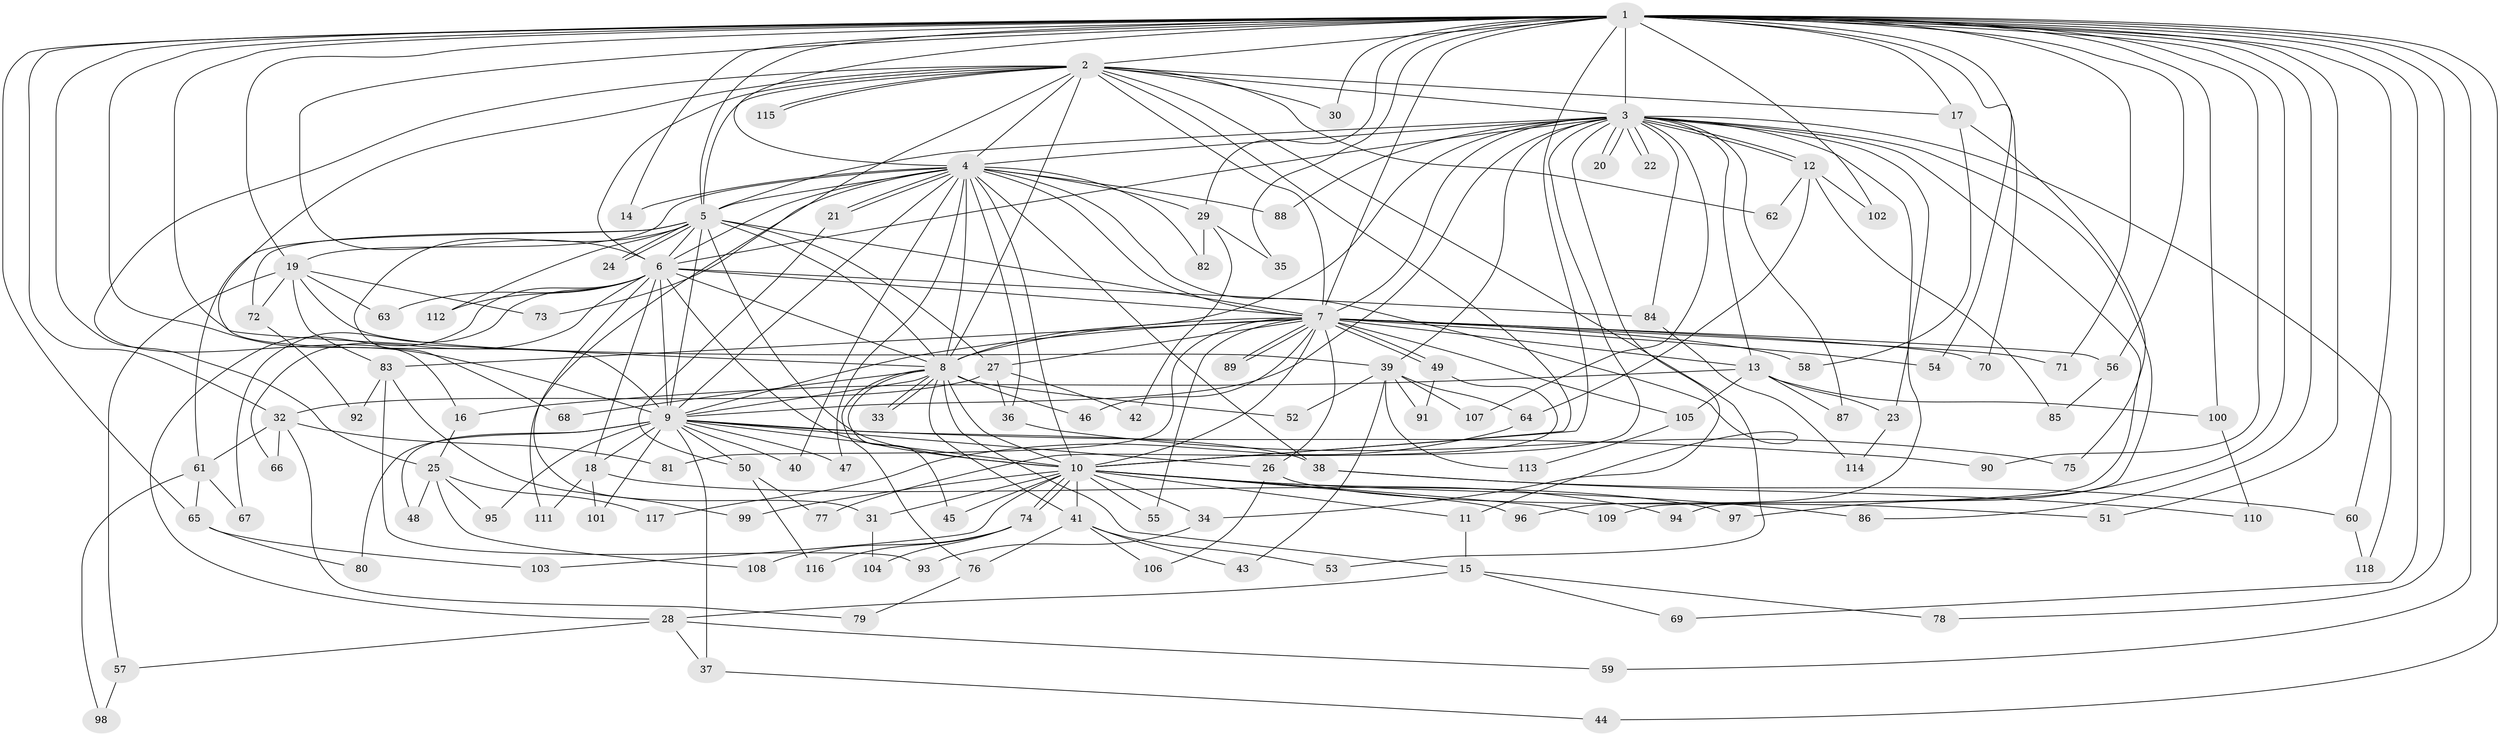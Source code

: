 // Generated by graph-tools (version 1.1) at 2025/13/03/09/25 04:13:43]
// undirected, 118 vertices, 261 edges
graph export_dot {
graph [start="1"]
  node [color=gray90,style=filled];
  1;
  2;
  3;
  4;
  5;
  6;
  7;
  8;
  9;
  10;
  11;
  12;
  13;
  14;
  15;
  16;
  17;
  18;
  19;
  20;
  21;
  22;
  23;
  24;
  25;
  26;
  27;
  28;
  29;
  30;
  31;
  32;
  33;
  34;
  35;
  36;
  37;
  38;
  39;
  40;
  41;
  42;
  43;
  44;
  45;
  46;
  47;
  48;
  49;
  50;
  51;
  52;
  53;
  54;
  55;
  56;
  57;
  58;
  59;
  60;
  61;
  62;
  63;
  64;
  65;
  66;
  67;
  68;
  69;
  70;
  71;
  72;
  73;
  74;
  75;
  76;
  77;
  78;
  79;
  80;
  81;
  82;
  83;
  84;
  85;
  86;
  87;
  88;
  89;
  90;
  91;
  92;
  93;
  94;
  95;
  96;
  97;
  98;
  99;
  100;
  101;
  102;
  103;
  104;
  105;
  106;
  107;
  108;
  109;
  110;
  111;
  112;
  113;
  114;
  115;
  116;
  117;
  118;
  1 -- 2;
  1 -- 3;
  1 -- 4;
  1 -- 5;
  1 -- 6;
  1 -- 7;
  1 -- 8;
  1 -- 9;
  1 -- 10;
  1 -- 14;
  1 -- 17;
  1 -- 19;
  1 -- 25;
  1 -- 29;
  1 -- 30;
  1 -- 32;
  1 -- 35;
  1 -- 44;
  1 -- 51;
  1 -- 54;
  1 -- 56;
  1 -- 59;
  1 -- 60;
  1 -- 65;
  1 -- 69;
  1 -- 70;
  1 -- 71;
  1 -- 78;
  1 -- 86;
  1 -- 90;
  1 -- 97;
  1 -- 100;
  1 -- 102;
  2 -- 3;
  2 -- 4;
  2 -- 5;
  2 -- 6;
  2 -- 7;
  2 -- 8;
  2 -- 9;
  2 -- 10;
  2 -- 16;
  2 -- 17;
  2 -- 30;
  2 -- 53;
  2 -- 62;
  2 -- 111;
  2 -- 115;
  2 -- 115;
  3 -- 4;
  3 -- 5;
  3 -- 6;
  3 -- 7;
  3 -- 8;
  3 -- 9;
  3 -- 10;
  3 -- 12;
  3 -- 12;
  3 -- 13;
  3 -- 20;
  3 -- 20;
  3 -- 22;
  3 -- 22;
  3 -- 23;
  3 -- 34;
  3 -- 39;
  3 -- 84;
  3 -- 87;
  3 -- 88;
  3 -- 94;
  3 -- 96;
  3 -- 107;
  3 -- 109;
  3 -- 118;
  4 -- 5;
  4 -- 6;
  4 -- 7;
  4 -- 8;
  4 -- 9;
  4 -- 10;
  4 -- 11;
  4 -- 14;
  4 -- 19;
  4 -- 21;
  4 -- 21;
  4 -- 29;
  4 -- 36;
  4 -- 38;
  4 -- 40;
  4 -- 47;
  4 -- 73;
  4 -- 82;
  4 -- 88;
  5 -- 6;
  5 -- 7;
  5 -- 8;
  5 -- 9;
  5 -- 10;
  5 -- 24;
  5 -- 24;
  5 -- 27;
  5 -- 61;
  5 -- 68;
  5 -- 72;
  5 -- 112;
  6 -- 7;
  6 -- 8;
  6 -- 9;
  6 -- 10;
  6 -- 18;
  6 -- 28;
  6 -- 31;
  6 -- 63;
  6 -- 66;
  6 -- 67;
  6 -- 84;
  6 -- 112;
  7 -- 8;
  7 -- 9;
  7 -- 10;
  7 -- 13;
  7 -- 26;
  7 -- 27;
  7 -- 46;
  7 -- 49;
  7 -- 49;
  7 -- 54;
  7 -- 55;
  7 -- 56;
  7 -- 58;
  7 -- 70;
  7 -- 71;
  7 -- 81;
  7 -- 83;
  7 -- 89;
  7 -- 89;
  7 -- 105;
  8 -- 9;
  8 -- 10;
  8 -- 15;
  8 -- 33;
  8 -- 33;
  8 -- 41;
  8 -- 45;
  8 -- 46;
  8 -- 52;
  8 -- 68;
  8 -- 76;
  9 -- 10;
  9 -- 18;
  9 -- 26;
  9 -- 37;
  9 -- 38;
  9 -- 40;
  9 -- 47;
  9 -- 48;
  9 -- 50;
  9 -- 80;
  9 -- 90;
  9 -- 95;
  9 -- 101;
  10 -- 11;
  10 -- 31;
  10 -- 34;
  10 -- 41;
  10 -- 45;
  10 -- 55;
  10 -- 74;
  10 -- 74;
  10 -- 86;
  10 -- 94;
  10 -- 96;
  10 -- 99;
  10 -- 103;
  10 -- 109;
  11 -- 15;
  12 -- 62;
  12 -- 64;
  12 -- 85;
  12 -- 102;
  13 -- 16;
  13 -- 23;
  13 -- 87;
  13 -- 100;
  13 -- 105;
  15 -- 28;
  15 -- 69;
  15 -- 78;
  16 -- 25;
  17 -- 58;
  17 -- 75;
  18 -- 97;
  18 -- 101;
  18 -- 111;
  19 -- 39;
  19 -- 57;
  19 -- 63;
  19 -- 72;
  19 -- 73;
  19 -- 83;
  21 -- 50;
  23 -- 114;
  25 -- 48;
  25 -- 95;
  25 -- 108;
  25 -- 117;
  26 -- 51;
  26 -- 106;
  27 -- 32;
  27 -- 36;
  27 -- 42;
  28 -- 37;
  28 -- 57;
  28 -- 59;
  29 -- 35;
  29 -- 42;
  29 -- 82;
  31 -- 104;
  32 -- 61;
  32 -- 66;
  32 -- 79;
  32 -- 81;
  34 -- 93;
  36 -- 75;
  37 -- 44;
  38 -- 60;
  38 -- 110;
  39 -- 43;
  39 -- 52;
  39 -- 64;
  39 -- 91;
  39 -- 107;
  39 -- 113;
  41 -- 43;
  41 -- 53;
  41 -- 76;
  41 -- 106;
  49 -- 77;
  49 -- 91;
  50 -- 77;
  50 -- 116;
  56 -- 85;
  57 -- 98;
  60 -- 118;
  61 -- 65;
  61 -- 67;
  61 -- 98;
  64 -- 117;
  65 -- 80;
  65 -- 103;
  72 -- 92;
  74 -- 104;
  74 -- 108;
  74 -- 116;
  76 -- 79;
  83 -- 92;
  83 -- 93;
  83 -- 99;
  84 -- 114;
  100 -- 110;
  105 -- 113;
}
